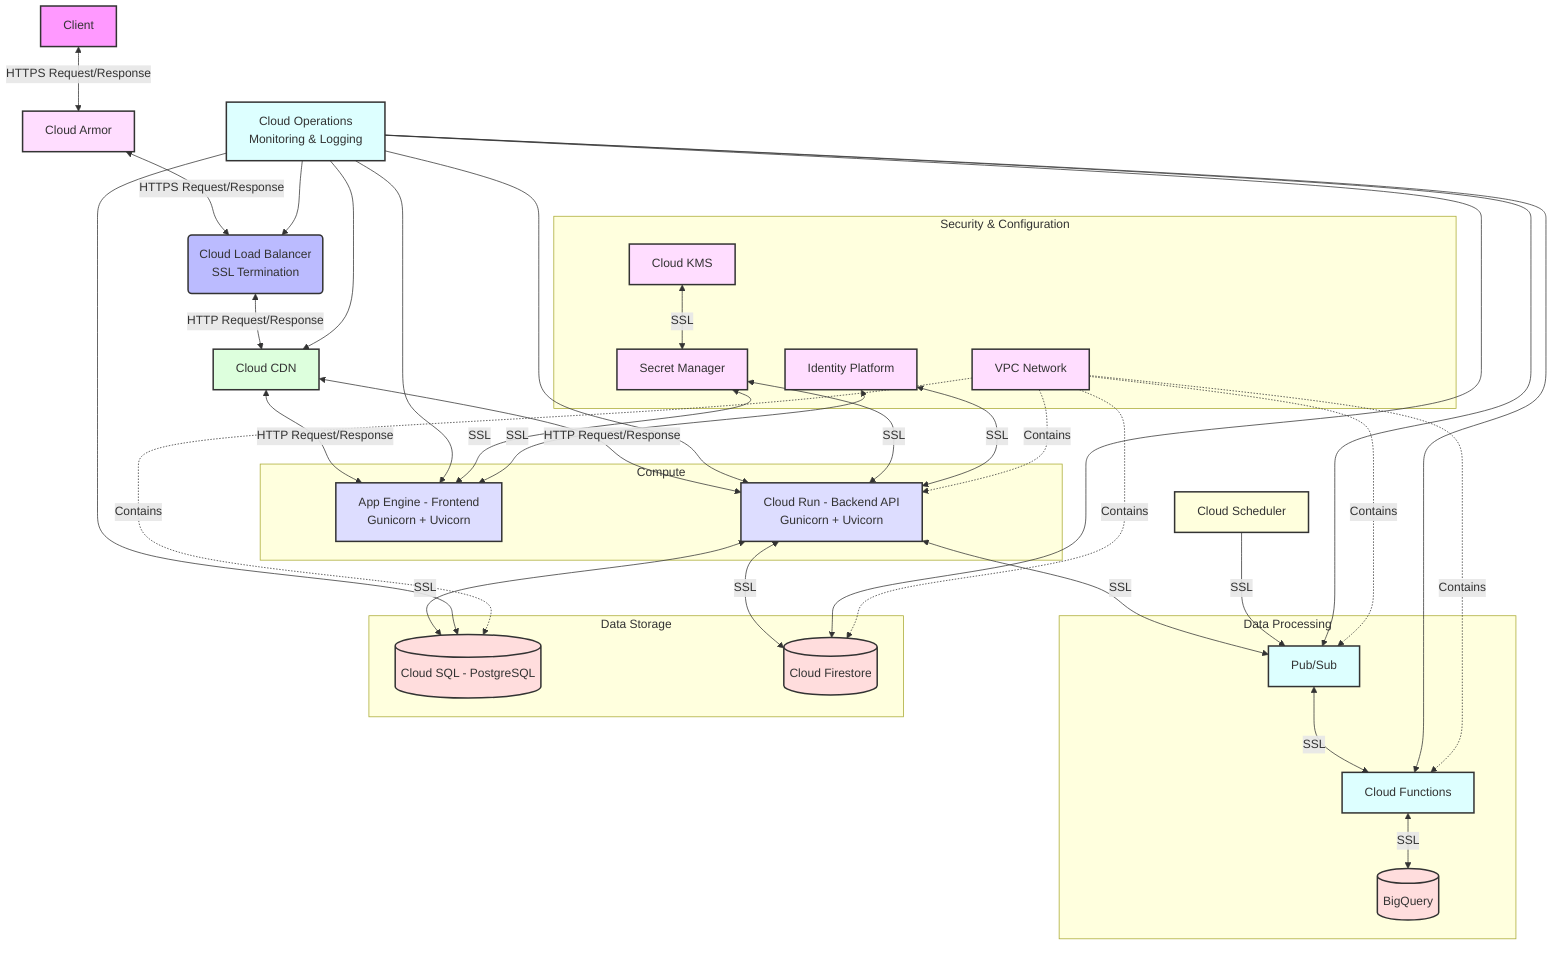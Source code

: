 graph TD
    A[Client] <-->|HTTPS Request/Response| M[Cloud Armor]
    M <-->|HTTPS Request/Response| B(Cloud Load Balancer<br>SSL Termination)
    B <-->|HTTP Request/Response| C[Cloud CDN]
    C <-->|HTTP Request/Response| D[App Engine - Frontend<br>Gunicorn + Uvicorn]
    C <-->|HTTP Request/Response| E[Cloud Run - Backend API<br>Gunicorn + Uvicorn]
    E <-->|SSL| F[(Cloud SQL - PostgreSQL)]
    E <-->|SSL| G[(Cloud Firestore)]
    E <-->|SSL| H[Pub/Sub]
    H <-->|SSL| I[Cloud Functions]
    I <-->|SSL| J[(BigQuery)]
    K[Cloud Scheduler] -->|SSL| H
    L[Cloud Operations<br>Monitoring & Logging] --> E
    L --> D
    L --> B
    L --> C
    L --> H
    L --> I
    L --> F
    L --> G
    N[Secret Manager] <-->|SSL| E
    N <-->|SSL| D
    O[Identity Platform] <-->|SSL| E
    O <-->|SSL| D
    P[Cloud KMS] <-->|SSL| N
    Q[VPC Network] -.->|Contains| E
    Q -.->|Contains| F
    Q -.->|Contains| G
    Q -.->|Contains| H
    Q -.->|Contains| I

    subgraph "Data Processing"
    H
    I
    J
    end
    subgraph "Compute"
    D
    E
    end
    subgraph "Data Storage"
    F
    G
    end
    subgraph "Security & Configuration"
    N
    O
    P
    Q
    end

    style A fill:#f9f,stroke:#333,stroke-width:2px
    style B fill:#bbf,stroke:#333,stroke-width:2px
    style C fill:#dfd,stroke:#333,stroke-width:2px
    style D fill:#ddf,stroke:#333,stroke-width:2px
    style E fill:#ddf,stroke:#333,stroke-width:2px
    style F fill:#fdd,stroke:#333,stroke-width:2px
    style G fill:#fdd,stroke:#333,stroke-width:2px
    style H fill:#dff,stroke:#333,stroke-width:2px
    style I fill:#dff,stroke:#333,stroke-width:2px
    style J fill:#fdd,stroke:#333,stroke-width:2px
    style K fill:#ffd,stroke:#333,stroke-width:2px
    style L fill:#dff,stroke:#333,stroke-width:2px
    style M fill:#fdf,stroke:#333,stroke-width:2px
    style N fill:#fdf,stroke:#333,stroke-width:2px
    style O fill:#fdf,stroke:#333,stroke-width:2px
    style P fill:#fdf,stroke:#333,stroke-width:2px
    style Q fill:#fdf,stroke:#333,stroke-width:2px